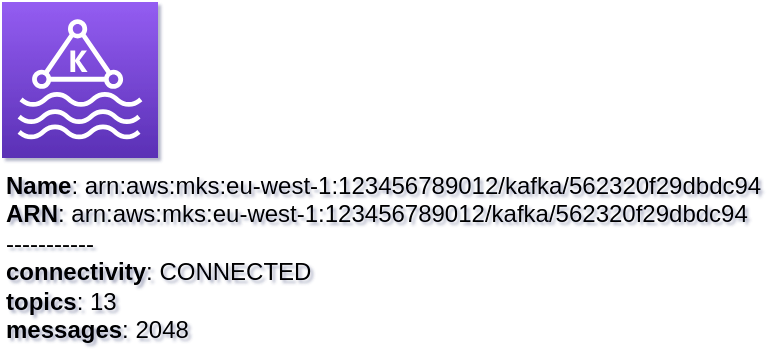 <mxfile type="MultiCloud">
	<diagram id="diagram_1" name="AWS components">
		<mxGraphModel dx="1015" dy="661" grid="1" gridSize="10" guides="1" tooltips="1" connect="1" arrows="1" fold="1" page="1" pageScale="1" pageWidth="850" pageHeight="1100" math="0" shadow="1">
			<root>
				<mxCell id="0"/>
				<mxCell id="1" parent="0"/>
				<mxCell id="vertex:kafka:arn:aws:mks:eu-west-1:123456789012/kafka/562320f29dbdc94" value="&lt;b&gt;Name&lt;/b&gt;: arn:aws:mks:eu-west-1:123456789012/kafka/562320f29dbdc94&lt;BR&gt;&lt;b&gt;ARN&lt;/b&gt;: arn:aws:mks:eu-west-1:123456789012/kafka/562320f29dbdc94&lt;BR&gt;-----------&lt;BR&gt;&lt;b&gt;connectivity&lt;/b&gt;: CONNECTED&lt;BR&gt;&lt;b&gt;topics&lt;/b&gt;: 13&lt;BR&gt;&lt;b&gt;messages&lt;/b&gt;: 2048" style="sketch=0;outlineConnect=0;gradientColor=#945DF2;gradientDirection=north;fillColor=#5A30B5;strokeColor=#ffffff;dashed=0;verticalLabelPosition=bottom;verticalAlign=top;align=left;html=1;fontSize=12;fontStyle=0;aspect=fixed;shape=mxgraph.aws4.resourceIcon;resIcon=mxgraph.aws4.managed_streaming_for_kafka;" parent="1" vertex="1">
					<mxGeometry width="78" height="78" as="geometry"/>
				</mxCell>
			</root>
		</mxGraphModel>
	</diagram>
</mxfile>